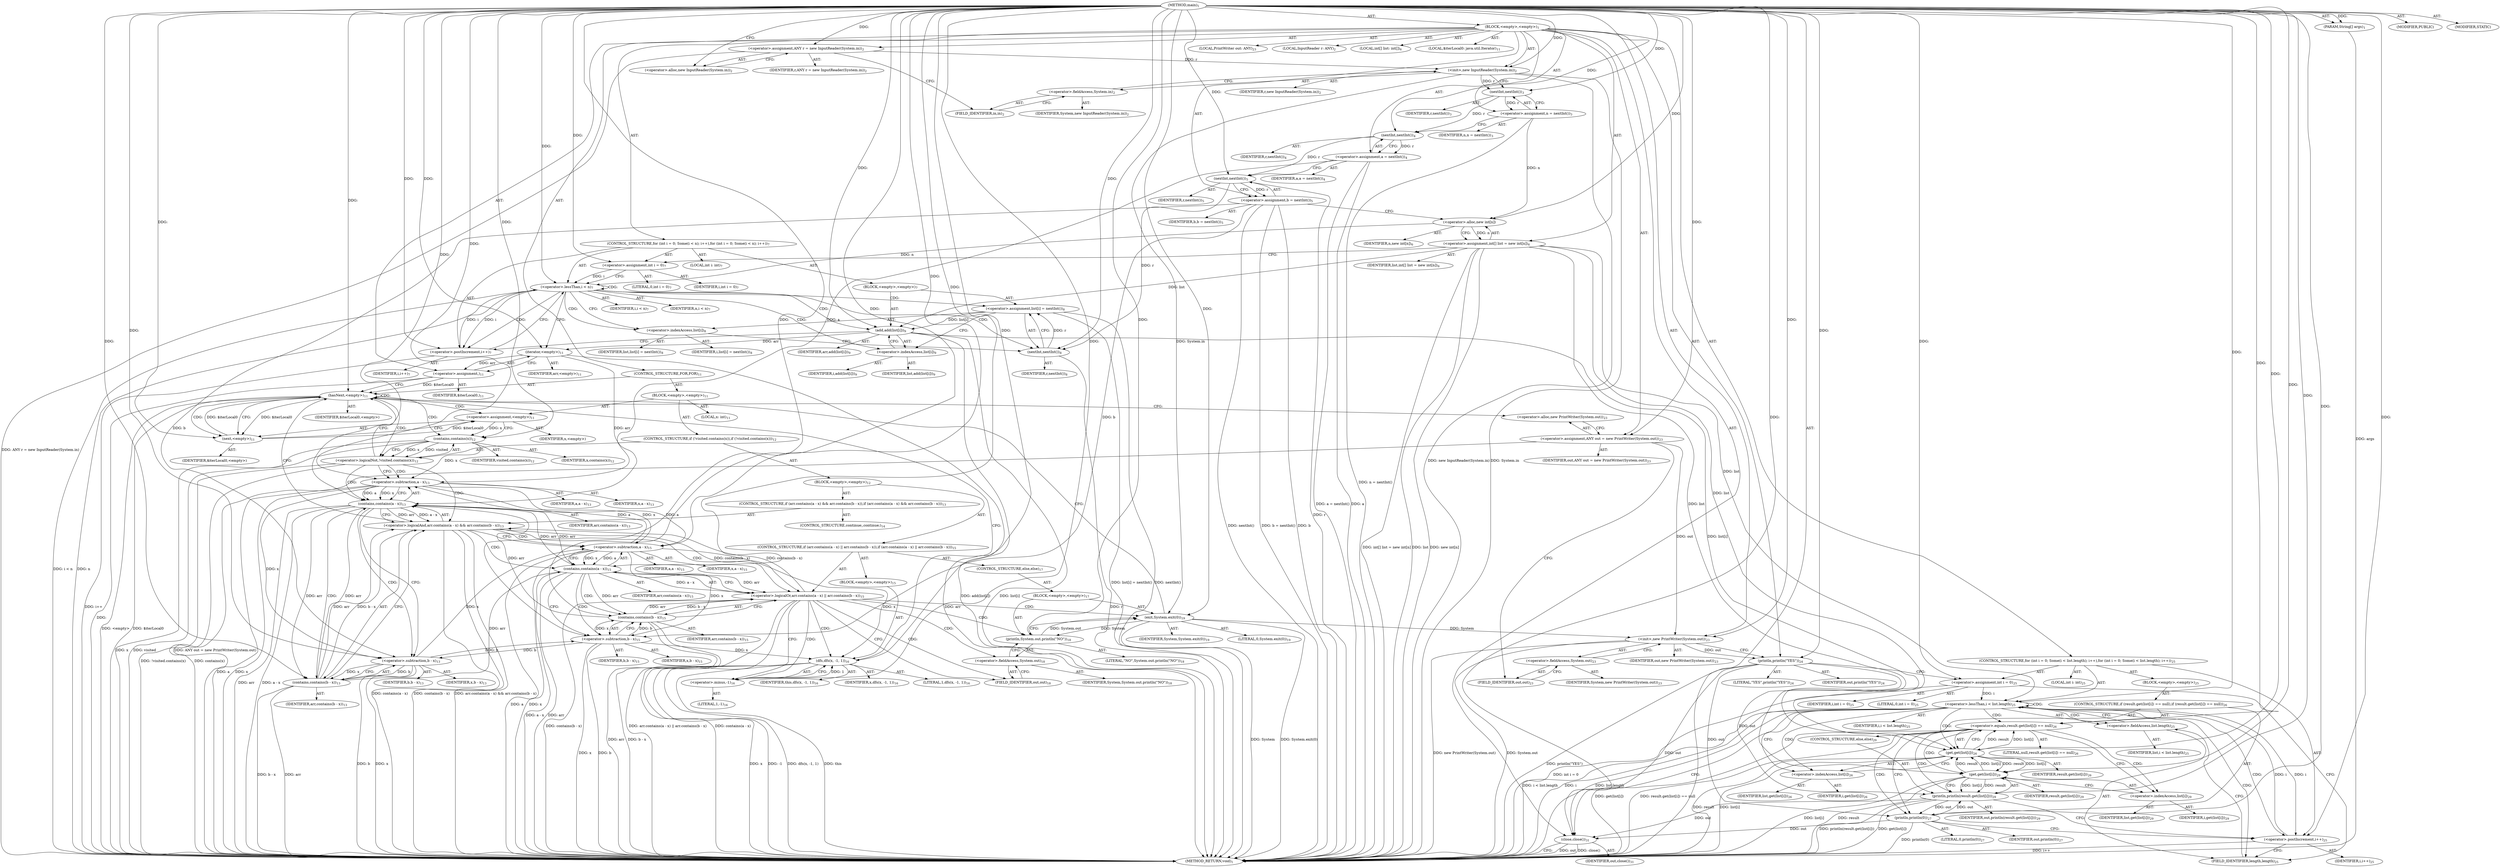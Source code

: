 digraph "main" {  
"21" [label = <(METHOD,main)<SUB>1</SUB>> ]
"22" [label = <(PARAM,String[] args)<SUB>1</SUB>> ]
"23" [label = <(BLOCK,&lt;empty&gt;,&lt;empty&gt;)<SUB>1</SUB>> ]
"4" [label = <(LOCAL,InputReader r: ANY)<SUB>2</SUB>> ]
"24" [label = <(&lt;operator&gt;.assignment,ANY r = new InputReader(System.in))<SUB>2</SUB>> ]
"25" [label = <(IDENTIFIER,r,ANY r = new InputReader(System.in))<SUB>2</SUB>> ]
"26" [label = <(&lt;operator&gt;.alloc,new InputReader(System.in))<SUB>2</SUB>> ]
"27" [label = <(&lt;init&gt;,new InputReader(System.in))<SUB>2</SUB>> ]
"3" [label = <(IDENTIFIER,r,new InputReader(System.in))<SUB>2</SUB>> ]
"28" [label = <(&lt;operator&gt;.fieldAccess,System.in)<SUB>2</SUB>> ]
"29" [label = <(IDENTIFIER,System,new InputReader(System.in))<SUB>2</SUB>> ]
"30" [label = <(FIELD_IDENTIFIER,in,in)<SUB>2</SUB>> ]
"31" [label = <(&lt;operator&gt;.assignment,n = nextInt())<SUB>3</SUB>> ]
"32" [label = <(IDENTIFIER,n,n = nextInt())<SUB>3</SUB>> ]
"33" [label = <(nextInt,nextInt())<SUB>3</SUB>> ]
"34" [label = <(IDENTIFIER,r,nextInt())<SUB>3</SUB>> ]
"35" [label = <(&lt;operator&gt;.assignment,a = nextInt())<SUB>4</SUB>> ]
"36" [label = <(IDENTIFIER,a,a = nextInt())<SUB>4</SUB>> ]
"37" [label = <(nextInt,nextInt())<SUB>4</SUB>> ]
"38" [label = <(IDENTIFIER,r,nextInt())<SUB>4</SUB>> ]
"39" [label = <(&lt;operator&gt;.assignment,b = nextInt())<SUB>5</SUB>> ]
"40" [label = <(IDENTIFIER,b,b = nextInt())<SUB>5</SUB>> ]
"41" [label = <(nextInt,nextInt())<SUB>5</SUB>> ]
"42" [label = <(IDENTIFIER,r,nextInt())<SUB>5</SUB>> ]
"43" [label = <(LOCAL,int[] list: int[])<SUB>6</SUB>> ]
"44" [label = <(&lt;operator&gt;.assignment,int[] list = new int[n])<SUB>6</SUB>> ]
"45" [label = <(IDENTIFIER,list,int[] list = new int[n])<SUB>6</SUB>> ]
"46" [label = <(&lt;operator&gt;.alloc,new int[n])> ]
"47" [label = <(IDENTIFIER,n,new int[n])<SUB>6</SUB>> ]
"48" [label = <(CONTROL_STRUCTURE,for (int i = 0; Some(i &lt; n); i++),for (int i = 0; Some(i &lt; n); i++))<SUB>7</SUB>> ]
"49" [label = <(LOCAL,int i: int)<SUB>7</SUB>> ]
"50" [label = <(&lt;operator&gt;.assignment,int i = 0)<SUB>7</SUB>> ]
"51" [label = <(IDENTIFIER,i,int i = 0)<SUB>7</SUB>> ]
"52" [label = <(LITERAL,0,int i = 0)<SUB>7</SUB>> ]
"53" [label = <(&lt;operator&gt;.lessThan,i &lt; n)<SUB>7</SUB>> ]
"54" [label = <(IDENTIFIER,i,i &lt; n)<SUB>7</SUB>> ]
"55" [label = <(IDENTIFIER,n,i &lt; n)<SUB>7</SUB>> ]
"56" [label = <(&lt;operator&gt;.postIncrement,i++)<SUB>7</SUB>> ]
"57" [label = <(IDENTIFIER,i,i++)<SUB>7</SUB>> ]
"58" [label = <(BLOCK,&lt;empty&gt;,&lt;empty&gt;)<SUB>7</SUB>> ]
"59" [label = <(&lt;operator&gt;.assignment,list[i] = nextInt())<SUB>8</SUB>> ]
"60" [label = <(&lt;operator&gt;.indexAccess,list[i])<SUB>8</SUB>> ]
"61" [label = <(IDENTIFIER,list,list[i] = nextInt())<SUB>8</SUB>> ]
"62" [label = <(IDENTIFIER,i,list[i] = nextInt())<SUB>8</SUB>> ]
"63" [label = <(nextInt,nextInt())<SUB>8</SUB>> ]
"64" [label = <(IDENTIFIER,r,nextInt())<SUB>8</SUB>> ]
"65" [label = <(add,add(list[i]))<SUB>9</SUB>> ]
"66" [label = <(IDENTIFIER,arr,add(list[i]))<SUB>9</SUB>> ]
"67" [label = <(&lt;operator&gt;.indexAccess,list[i])<SUB>9</SUB>> ]
"68" [label = <(IDENTIFIER,list,add(list[i]))<SUB>9</SUB>> ]
"69" [label = <(IDENTIFIER,i,add(list[i]))<SUB>9</SUB>> ]
"70" [label = <(LOCAL,$iterLocal0: java.util.Iterator)<SUB>11</SUB>> ]
"71" [label = <(&lt;operator&gt;.assignment,)<SUB>11</SUB>> ]
"72" [label = <(IDENTIFIER,$iterLocal0,)<SUB>11</SUB>> ]
"73" [label = <(iterator,&lt;empty&gt;)<SUB>11</SUB>> ]
"74" [label = <(IDENTIFIER,arr,&lt;empty&gt;)<SUB>11</SUB>> ]
"75" [label = <(CONTROL_STRUCTURE,FOR,FOR)<SUB>11</SUB>> ]
"76" [label = <(hasNext,&lt;empty&gt;)<SUB>11</SUB>> ]
"77" [label = <(IDENTIFIER,$iterLocal0,&lt;empty&gt;)> ]
"78" [label = <(BLOCK,&lt;empty&gt;,&lt;empty&gt;)<SUB>11</SUB>> ]
"79" [label = <(LOCAL,x: int)<SUB>11</SUB>> ]
"80" [label = <(&lt;operator&gt;.assignment,&lt;empty&gt;)<SUB>11</SUB>> ]
"81" [label = <(IDENTIFIER,x,&lt;empty&gt;)> ]
"82" [label = <(next,&lt;empty&gt;)<SUB>11</SUB>> ]
"83" [label = <(IDENTIFIER,$iterLocal0,&lt;empty&gt;)> ]
"84" [label = <(CONTROL_STRUCTURE,if (!visited.contains(x)),if (!visited.contains(x)))<SUB>12</SUB>> ]
"85" [label = <(&lt;operator&gt;.logicalNot,!visited.contains(x))<SUB>12</SUB>> ]
"86" [label = <(contains,contains(x))<SUB>12</SUB>> ]
"87" [label = <(IDENTIFIER,visited,contains(x))<SUB>12</SUB>> ]
"88" [label = <(IDENTIFIER,x,contains(x))<SUB>12</SUB>> ]
"89" [label = <(BLOCK,&lt;empty&gt;,&lt;empty&gt;)<SUB>12</SUB>> ]
"90" [label = <(CONTROL_STRUCTURE,if (arr.contains(a - x) &amp;&amp; arr.contains(b - x)),if (arr.contains(a - x) &amp;&amp; arr.contains(b - x)))<SUB>13</SUB>> ]
"91" [label = <(&lt;operator&gt;.logicalAnd,arr.contains(a - x) &amp;&amp; arr.contains(b - x))<SUB>13</SUB>> ]
"92" [label = <(contains,contains(a - x))<SUB>13</SUB>> ]
"93" [label = <(IDENTIFIER,arr,contains(a - x))<SUB>13</SUB>> ]
"94" [label = <(&lt;operator&gt;.subtraction,a - x)<SUB>13</SUB>> ]
"95" [label = <(IDENTIFIER,a,a - x)<SUB>13</SUB>> ]
"96" [label = <(IDENTIFIER,x,a - x)<SUB>13</SUB>> ]
"97" [label = <(contains,contains(b - x))<SUB>13</SUB>> ]
"98" [label = <(IDENTIFIER,arr,contains(b - x))<SUB>13</SUB>> ]
"99" [label = <(&lt;operator&gt;.subtraction,b - x)<SUB>13</SUB>> ]
"100" [label = <(IDENTIFIER,b,b - x)<SUB>13</SUB>> ]
"101" [label = <(IDENTIFIER,x,b - x)<SUB>13</SUB>> ]
"102" [label = <(CONTROL_STRUCTURE,continue;,continue;)<SUB>14</SUB>> ]
"103" [label = <(CONTROL_STRUCTURE,if (arr.contains(a - x) || arr.contains(b - x)),if (arr.contains(a - x) || arr.contains(b - x)))<SUB>15</SUB>> ]
"104" [label = <(&lt;operator&gt;.logicalOr,arr.contains(a - x) || arr.contains(b - x))<SUB>15</SUB>> ]
"105" [label = <(contains,contains(a - x))<SUB>15</SUB>> ]
"106" [label = <(IDENTIFIER,arr,contains(a - x))<SUB>15</SUB>> ]
"107" [label = <(&lt;operator&gt;.subtraction,a - x)<SUB>15</SUB>> ]
"108" [label = <(IDENTIFIER,a,a - x)<SUB>15</SUB>> ]
"109" [label = <(IDENTIFIER,x,a - x)<SUB>15</SUB>> ]
"110" [label = <(contains,contains(b - x))<SUB>15</SUB>> ]
"111" [label = <(IDENTIFIER,arr,contains(b - x))<SUB>15</SUB>> ]
"112" [label = <(&lt;operator&gt;.subtraction,b - x)<SUB>15</SUB>> ]
"113" [label = <(IDENTIFIER,b,b - x)<SUB>15</SUB>> ]
"114" [label = <(IDENTIFIER,x,b - x)<SUB>15</SUB>> ]
"115" [label = <(BLOCK,&lt;empty&gt;,&lt;empty&gt;)<SUB>15</SUB>> ]
"116" [label = <(dfs,dfs(x, -1, 1))<SUB>16</SUB>> ]
"117" [label = <(IDENTIFIER,this,dfs(x, -1, 1))<SUB>16</SUB>> ]
"118" [label = <(IDENTIFIER,x,dfs(x, -1, 1))<SUB>16</SUB>> ]
"119" [label = <(&lt;operator&gt;.minus,-1)<SUB>16</SUB>> ]
"120" [label = <(LITERAL,1,-1)<SUB>16</SUB>> ]
"121" [label = <(LITERAL,1,dfs(x, -1, 1))<SUB>16</SUB>> ]
"122" [label = <(CONTROL_STRUCTURE,else,else)<SUB>17</SUB>> ]
"123" [label = <(BLOCK,&lt;empty&gt;,&lt;empty&gt;)<SUB>17</SUB>> ]
"124" [label = <(println,System.out.println(&quot;NO&quot;))<SUB>18</SUB>> ]
"125" [label = <(&lt;operator&gt;.fieldAccess,System.out)<SUB>18</SUB>> ]
"126" [label = <(IDENTIFIER,System,System.out.println(&quot;NO&quot;))<SUB>18</SUB>> ]
"127" [label = <(FIELD_IDENTIFIER,out,out)<SUB>18</SUB>> ]
"128" [label = <(LITERAL,&quot;NO&quot;,System.out.println(&quot;NO&quot;))<SUB>18</SUB>> ]
"129" [label = <(exit,System.exit(0))<SUB>19</SUB>> ]
"130" [label = <(IDENTIFIER,System,System.exit(0))<SUB>19</SUB>> ]
"131" [label = <(LITERAL,0,System.exit(0))<SUB>19</SUB>> ]
"6" [label = <(LOCAL,PrintWriter out: ANY)<SUB>23</SUB>> ]
"132" [label = <(&lt;operator&gt;.assignment,ANY out = new PrintWriter(System.out))<SUB>23</SUB>> ]
"133" [label = <(IDENTIFIER,out,ANY out = new PrintWriter(System.out))<SUB>23</SUB>> ]
"134" [label = <(&lt;operator&gt;.alloc,new PrintWriter(System.out))<SUB>23</SUB>> ]
"135" [label = <(&lt;init&gt;,new PrintWriter(System.out))<SUB>23</SUB>> ]
"5" [label = <(IDENTIFIER,out,new PrintWriter(System.out))<SUB>23</SUB>> ]
"136" [label = <(&lt;operator&gt;.fieldAccess,System.out)<SUB>23</SUB>> ]
"137" [label = <(IDENTIFIER,System,new PrintWriter(System.out))<SUB>23</SUB>> ]
"138" [label = <(FIELD_IDENTIFIER,out,out)<SUB>23</SUB>> ]
"139" [label = <(println,println(&quot;YES&quot;))<SUB>24</SUB>> ]
"140" [label = <(IDENTIFIER,out,println(&quot;YES&quot;))<SUB>24</SUB>> ]
"141" [label = <(LITERAL,&quot;YES&quot;,println(&quot;YES&quot;))<SUB>24</SUB>> ]
"142" [label = <(CONTROL_STRUCTURE,for (int i = 0; Some(i &lt; list.length); i++),for (int i = 0; Some(i &lt; list.length); i++))<SUB>25</SUB>> ]
"143" [label = <(LOCAL,int i: int)<SUB>25</SUB>> ]
"144" [label = <(&lt;operator&gt;.assignment,int i = 0)<SUB>25</SUB>> ]
"145" [label = <(IDENTIFIER,i,int i = 0)<SUB>25</SUB>> ]
"146" [label = <(LITERAL,0,int i = 0)<SUB>25</SUB>> ]
"147" [label = <(&lt;operator&gt;.lessThan,i &lt; list.length)<SUB>25</SUB>> ]
"148" [label = <(IDENTIFIER,i,i &lt; list.length)<SUB>25</SUB>> ]
"149" [label = <(&lt;operator&gt;.fieldAccess,list.length)<SUB>25</SUB>> ]
"150" [label = <(IDENTIFIER,list,i &lt; list.length)<SUB>25</SUB>> ]
"151" [label = <(FIELD_IDENTIFIER,length,length)<SUB>25</SUB>> ]
"152" [label = <(&lt;operator&gt;.postIncrement,i++)<SUB>25</SUB>> ]
"153" [label = <(IDENTIFIER,i,i++)<SUB>25</SUB>> ]
"154" [label = <(BLOCK,&lt;empty&gt;,&lt;empty&gt;)<SUB>25</SUB>> ]
"155" [label = <(CONTROL_STRUCTURE,if (result.get(list[i]) == null),if (result.get(list[i]) == null))<SUB>26</SUB>> ]
"156" [label = <(&lt;operator&gt;.equals,result.get(list[i]) == null)<SUB>26</SUB>> ]
"157" [label = <(get,get(list[i]))<SUB>26</SUB>> ]
"158" [label = <(IDENTIFIER,result,get(list[i]))<SUB>26</SUB>> ]
"159" [label = <(&lt;operator&gt;.indexAccess,list[i])<SUB>26</SUB>> ]
"160" [label = <(IDENTIFIER,list,get(list[i]))<SUB>26</SUB>> ]
"161" [label = <(IDENTIFIER,i,get(list[i]))<SUB>26</SUB>> ]
"162" [label = <(LITERAL,null,result.get(list[i]) == null)<SUB>26</SUB>> ]
"163" [label = <(println,println(0))<SUB>27</SUB>> ]
"164" [label = <(IDENTIFIER,out,println(0))<SUB>27</SUB>> ]
"165" [label = <(LITERAL,0,println(0))<SUB>27</SUB>> ]
"166" [label = <(CONTROL_STRUCTURE,else,else)<SUB>29</SUB>> ]
"167" [label = <(println,println(result.get(list[i])))<SUB>29</SUB>> ]
"168" [label = <(IDENTIFIER,out,println(result.get(list[i])))<SUB>29</SUB>> ]
"169" [label = <(get,get(list[i]))<SUB>29</SUB>> ]
"170" [label = <(IDENTIFIER,result,get(list[i]))<SUB>29</SUB>> ]
"171" [label = <(&lt;operator&gt;.indexAccess,list[i])<SUB>29</SUB>> ]
"172" [label = <(IDENTIFIER,list,get(list[i]))<SUB>29</SUB>> ]
"173" [label = <(IDENTIFIER,i,get(list[i]))<SUB>29</SUB>> ]
"174" [label = <(close,close())<SUB>31</SUB>> ]
"175" [label = <(IDENTIFIER,out,close())<SUB>31</SUB>> ]
"176" [label = <(MODIFIER,PUBLIC)> ]
"177" [label = <(MODIFIER,STATIC)> ]
"178" [label = <(METHOD_RETURN,void)<SUB>1</SUB>> ]
  "21" -> "22"  [ label = "AST: "] 
  "21" -> "23"  [ label = "AST: "] 
  "21" -> "176"  [ label = "AST: "] 
  "21" -> "177"  [ label = "AST: "] 
  "21" -> "178"  [ label = "AST: "] 
  "23" -> "4"  [ label = "AST: "] 
  "23" -> "24"  [ label = "AST: "] 
  "23" -> "27"  [ label = "AST: "] 
  "23" -> "31"  [ label = "AST: "] 
  "23" -> "35"  [ label = "AST: "] 
  "23" -> "39"  [ label = "AST: "] 
  "23" -> "43"  [ label = "AST: "] 
  "23" -> "44"  [ label = "AST: "] 
  "23" -> "48"  [ label = "AST: "] 
  "23" -> "70"  [ label = "AST: "] 
  "23" -> "71"  [ label = "AST: "] 
  "23" -> "75"  [ label = "AST: "] 
  "23" -> "6"  [ label = "AST: "] 
  "23" -> "132"  [ label = "AST: "] 
  "23" -> "135"  [ label = "AST: "] 
  "23" -> "139"  [ label = "AST: "] 
  "23" -> "142"  [ label = "AST: "] 
  "23" -> "174"  [ label = "AST: "] 
  "24" -> "25"  [ label = "AST: "] 
  "24" -> "26"  [ label = "AST: "] 
  "27" -> "3"  [ label = "AST: "] 
  "27" -> "28"  [ label = "AST: "] 
  "28" -> "29"  [ label = "AST: "] 
  "28" -> "30"  [ label = "AST: "] 
  "31" -> "32"  [ label = "AST: "] 
  "31" -> "33"  [ label = "AST: "] 
  "33" -> "34"  [ label = "AST: "] 
  "35" -> "36"  [ label = "AST: "] 
  "35" -> "37"  [ label = "AST: "] 
  "37" -> "38"  [ label = "AST: "] 
  "39" -> "40"  [ label = "AST: "] 
  "39" -> "41"  [ label = "AST: "] 
  "41" -> "42"  [ label = "AST: "] 
  "44" -> "45"  [ label = "AST: "] 
  "44" -> "46"  [ label = "AST: "] 
  "46" -> "47"  [ label = "AST: "] 
  "48" -> "49"  [ label = "AST: "] 
  "48" -> "50"  [ label = "AST: "] 
  "48" -> "53"  [ label = "AST: "] 
  "48" -> "56"  [ label = "AST: "] 
  "48" -> "58"  [ label = "AST: "] 
  "50" -> "51"  [ label = "AST: "] 
  "50" -> "52"  [ label = "AST: "] 
  "53" -> "54"  [ label = "AST: "] 
  "53" -> "55"  [ label = "AST: "] 
  "56" -> "57"  [ label = "AST: "] 
  "58" -> "59"  [ label = "AST: "] 
  "58" -> "65"  [ label = "AST: "] 
  "59" -> "60"  [ label = "AST: "] 
  "59" -> "63"  [ label = "AST: "] 
  "60" -> "61"  [ label = "AST: "] 
  "60" -> "62"  [ label = "AST: "] 
  "63" -> "64"  [ label = "AST: "] 
  "65" -> "66"  [ label = "AST: "] 
  "65" -> "67"  [ label = "AST: "] 
  "67" -> "68"  [ label = "AST: "] 
  "67" -> "69"  [ label = "AST: "] 
  "71" -> "72"  [ label = "AST: "] 
  "71" -> "73"  [ label = "AST: "] 
  "73" -> "74"  [ label = "AST: "] 
  "75" -> "76"  [ label = "AST: "] 
  "75" -> "78"  [ label = "AST: "] 
  "76" -> "77"  [ label = "AST: "] 
  "78" -> "79"  [ label = "AST: "] 
  "78" -> "80"  [ label = "AST: "] 
  "78" -> "84"  [ label = "AST: "] 
  "80" -> "81"  [ label = "AST: "] 
  "80" -> "82"  [ label = "AST: "] 
  "82" -> "83"  [ label = "AST: "] 
  "84" -> "85"  [ label = "AST: "] 
  "84" -> "89"  [ label = "AST: "] 
  "85" -> "86"  [ label = "AST: "] 
  "86" -> "87"  [ label = "AST: "] 
  "86" -> "88"  [ label = "AST: "] 
  "89" -> "90"  [ label = "AST: "] 
  "89" -> "103"  [ label = "AST: "] 
  "90" -> "91"  [ label = "AST: "] 
  "90" -> "102"  [ label = "AST: "] 
  "91" -> "92"  [ label = "AST: "] 
  "91" -> "97"  [ label = "AST: "] 
  "92" -> "93"  [ label = "AST: "] 
  "92" -> "94"  [ label = "AST: "] 
  "94" -> "95"  [ label = "AST: "] 
  "94" -> "96"  [ label = "AST: "] 
  "97" -> "98"  [ label = "AST: "] 
  "97" -> "99"  [ label = "AST: "] 
  "99" -> "100"  [ label = "AST: "] 
  "99" -> "101"  [ label = "AST: "] 
  "103" -> "104"  [ label = "AST: "] 
  "103" -> "115"  [ label = "AST: "] 
  "103" -> "122"  [ label = "AST: "] 
  "104" -> "105"  [ label = "AST: "] 
  "104" -> "110"  [ label = "AST: "] 
  "105" -> "106"  [ label = "AST: "] 
  "105" -> "107"  [ label = "AST: "] 
  "107" -> "108"  [ label = "AST: "] 
  "107" -> "109"  [ label = "AST: "] 
  "110" -> "111"  [ label = "AST: "] 
  "110" -> "112"  [ label = "AST: "] 
  "112" -> "113"  [ label = "AST: "] 
  "112" -> "114"  [ label = "AST: "] 
  "115" -> "116"  [ label = "AST: "] 
  "116" -> "117"  [ label = "AST: "] 
  "116" -> "118"  [ label = "AST: "] 
  "116" -> "119"  [ label = "AST: "] 
  "116" -> "121"  [ label = "AST: "] 
  "119" -> "120"  [ label = "AST: "] 
  "122" -> "123"  [ label = "AST: "] 
  "123" -> "124"  [ label = "AST: "] 
  "123" -> "129"  [ label = "AST: "] 
  "124" -> "125"  [ label = "AST: "] 
  "124" -> "128"  [ label = "AST: "] 
  "125" -> "126"  [ label = "AST: "] 
  "125" -> "127"  [ label = "AST: "] 
  "129" -> "130"  [ label = "AST: "] 
  "129" -> "131"  [ label = "AST: "] 
  "132" -> "133"  [ label = "AST: "] 
  "132" -> "134"  [ label = "AST: "] 
  "135" -> "5"  [ label = "AST: "] 
  "135" -> "136"  [ label = "AST: "] 
  "136" -> "137"  [ label = "AST: "] 
  "136" -> "138"  [ label = "AST: "] 
  "139" -> "140"  [ label = "AST: "] 
  "139" -> "141"  [ label = "AST: "] 
  "142" -> "143"  [ label = "AST: "] 
  "142" -> "144"  [ label = "AST: "] 
  "142" -> "147"  [ label = "AST: "] 
  "142" -> "152"  [ label = "AST: "] 
  "142" -> "154"  [ label = "AST: "] 
  "144" -> "145"  [ label = "AST: "] 
  "144" -> "146"  [ label = "AST: "] 
  "147" -> "148"  [ label = "AST: "] 
  "147" -> "149"  [ label = "AST: "] 
  "149" -> "150"  [ label = "AST: "] 
  "149" -> "151"  [ label = "AST: "] 
  "152" -> "153"  [ label = "AST: "] 
  "154" -> "155"  [ label = "AST: "] 
  "155" -> "156"  [ label = "AST: "] 
  "155" -> "163"  [ label = "AST: "] 
  "155" -> "166"  [ label = "AST: "] 
  "156" -> "157"  [ label = "AST: "] 
  "156" -> "162"  [ label = "AST: "] 
  "157" -> "158"  [ label = "AST: "] 
  "157" -> "159"  [ label = "AST: "] 
  "159" -> "160"  [ label = "AST: "] 
  "159" -> "161"  [ label = "AST: "] 
  "163" -> "164"  [ label = "AST: "] 
  "163" -> "165"  [ label = "AST: "] 
  "166" -> "167"  [ label = "AST: "] 
  "167" -> "168"  [ label = "AST: "] 
  "167" -> "169"  [ label = "AST: "] 
  "169" -> "170"  [ label = "AST: "] 
  "169" -> "171"  [ label = "AST: "] 
  "171" -> "172"  [ label = "AST: "] 
  "171" -> "173"  [ label = "AST: "] 
  "174" -> "175"  [ label = "AST: "] 
  "24" -> "30"  [ label = "CFG: "] 
  "27" -> "33"  [ label = "CFG: "] 
  "31" -> "37"  [ label = "CFG: "] 
  "35" -> "41"  [ label = "CFG: "] 
  "39" -> "46"  [ label = "CFG: "] 
  "44" -> "50"  [ label = "CFG: "] 
  "71" -> "76"  [ label = "CFG: "] 
  "132" -> "138"  [ label = "CFG: "] 
  "135" -> "139"  [ label = "CFG: "] 
  "139" -> "144"  [ label = "CFG: "] 
  "174" -> "178"  [ label = "CFG: "] 
  "26" -> "24"  [ label = "CFG: "] 
  "28" -> "27"  [ label = "CFG: "] 
  "33" -> "31"  [ label = "CFG: "] 
  "37" -> "35"  [ label = "CFG: "] 
  "41" -> "39"  [ label = "CFG: "] 
  "46" -> "44"  [ label = "CFG: "] 
  "50" -> "53"  [ label = "CFG: "] 
  "53" -> "60"  [ label = "CFG: "] 
  "53" -> "73"  [ label = "CFG: "] 
  "56" -> "53"  [ label = "CFG: "] 
  "73" -> "71"  [ label = "CFG: "] 
  "76" -> "82"  [ label = "CFG: "] 
  "76" -> "134"  [ label = "CFG: "] 
  "134" -> "132"  [ label = "CFG: "] 
  "136" -> "135"  [ label = "CFG: "] 
  "144" -> "151"  [ label = "CFG: "] 
  "147" -> "159"  [ label = "CFG: "] 
  "147" -> "174"  [ label = "CFG: "] 
  "152" -> "151"  [ label = "CFG: "] 
  "30" -> "28"  [ label = "CFG: "] 
  "59" -> "67"  [ label = "CFG: "] 
  "65" -> "56"  [ label = "CFG: "] 
  "80" -> "86"  [ label = "CFG: "] 
  "138" -> "136"  [ label = "CFG: "] 
  "149" -> "147"  [ label = "CFG: "] 
  "60" -> "63"  [ label = "CFG: "] 
  "63" -> "59"  [ label = "CFG: "] 
  "67" -> "65"  [ label = "CFG: "] 
  "82" -> "80"  [ label = "CFG: "] 
  "85" -> "76"  [ label = "CFG: "] 
  "85" -> "94"  [ label = "CFG: "] 
  "151" -> "149"  [ label = "CFG: "] 
  "156" -> "163"  [ label = "CFG: "] 
  "156" -> "171"  [ label = "CFG: "] 
  "163" -> "152"  [ label = "CFG: "] 
  "86" -> "85"  [ label = "CFG: "] 
  "157" -> "156"  [ label = "CFG: "] 
  "167" -> "152"  [ label = "CFG: "] 
  "91" -> "76"  [ label = "CFG: "] 
  "91" -> "107"  [ label = "CFG: "] 
  "104" -> "119"  [ label = "CFG: "] 
  "104" -> "127"  [ label = "CFG: "] 
  "159" -> "157"  [ label = "CFG: "] 
  "169" -> "167"  [ label = "CFG: "] 
  "92" -> "91"  [ label = "CFG: "] 
  "92" -> "99"  [ label = "CFG: "] 
  "97" -> "91"  [ label = "CFG: "] 
  "105" -> "104"  [ label = "CFG: "] 
  "105" -> "112"  [ label = "CFG: "] 
  "110" -> "104"  [ label = "CFG: "] 
  "116" -> "76"  [ label = "CFG: "] 
  "171" -> "169"  [ label = "CFG: "] 
  "94" -> "92"  [ label = "CFG: "] 
  "99" -> "97"  [ label = "CFG: "] 
  "107" -> "105"  [ label = "CFG: "] 
  "112" -> "110"  [ label = "CFG: "] 
  "119" -> "116"  [ label = "CFG: "] 
  "124" -> "129"  [ label = "CFG: "] 
  "129" -> "76"  [ label = "CFG: "] 
  "125" -> "124"  [ label = "CFG: "] 
  "127" -> "125"  [ label = "CFG: "] 
  "21" -> "26"  [ label = "CFG: "] 
  "22" -> "178"  [ label = "DDG: args"] 
  "24" -> "178"  [ label = "DDG: ANY r = new InputReader(System.in)"] 
  "27" -> "178"  [ label = "DDG: System.in"] 
  "27" -> "178"  [ label = "DDG: new InputReader(System.in)"] 
  "31" -> "178"  [ label = "DDG: n = nextInt()"] 
  "35" -> "178"  [ label = "DDG: a"] 
  "35" -> "178"  [ label = "DDG: a = nextInt()"] 
  "39" -> "178"  [ label = "DDG: b"] 
  "41" -> "178"  [ label = "DDG: r"] 
  "39" -> "178"  [ label = "DDG: nextInt()"] 
  "39" -> "178"  [ label = "DDG: b = nextInt()"] 
  "44" -> "178"  [ label = "DDG: list"] 
  "44" -> "178"  [ label = "DDG: new int[n]"] 
  "44" -> "178"  [ label = "DDG: int[] list = new int[n]"] 
  "53" -> "178"  [ label = "DDG: n"] 
  "53" -> "178"  [ label = "DDG: i &lt; n"] 
  "73" -> "178"  [ label = "DDG: arr"] 
  "71" -> "178"  [ label = "DDG: "] 
  "76" -> "178"  [ label = "DDG: $iterLocal0"] 
  "76" -> "178"  [ label = "DDG: &lt;empty&gt;"] 
  "132" -> "178"  [ label = "DDG: ANY out = new PrintWriter(System.out)"] 
  "135" -> "178"  [ label = "DDG: System.out"] 
  "135" -> "178"  [ label = "DDG: new PrintWriter(System.out)"] 
  "139" -> "178"  [ label = "DDG: println(&quot;YES&quot;)"] 
  "144" -> "178"  [ label = "DDG: int i = 0"] 
  "147" -> "178"  [ label = "DDG: i"] 
  "147" -> "178"  [ label = "DDG: list.length"] 
  "147" -> "178"  [ label = "DDG: i &lt; list.length"] 
  "174" -> "178"  [ label = "DDG: out"] 
  "174" -> "178"  [ label = "DDG: close()"] 
  "157" -> "178"  [ label = "DDG: result"] 
  "157" -> "178"  [ label = "DDG: list[i]"] 
  "156" -> "178"  [ label = "DDG: get(list[i])"] 
  "156" -> "178"  [ label = "DDG: result.get(list[i]) == null"] 
  "169" -> "178"  [ label = "DDG: result"] 
  "169" -> "178"  [ label = "DDG: list[i]"] 
  "167" -> "178"  [ label = "DDG: get(list[i])"] 
  "167" -> "178"  [ label = "DDG: println(result.get(list[i]))"] 
  "163" -> "178"  [ label = "DDG: println(0)"] 
  "152" -> "178"  [ label = "DDG: i++"] 
  "86" -> "178"  [ label = "DDG: x"] 
  "85" -> "178"  [ label = "DDG: contains(x)"] 
  "85" -> "178"  [ label = "DDG: !visited.contains(x)"] 
  "92" -> "178"  [ label = "DDG: arr"] 
  "94" -> "178"  [ label = "DDG: a"] 
  "94" -> "178"  [ label = "DDG: x"] 
  "92" -> "178"  [ label = "DDG: a - x"] 
  "91" -> "178"  [ label = "DDG: contains(a - x)"] 
  "97" -> "178"  [ label = "DDG: arr"] 
  "99" -> "178"  [ label = "DDG: b"] 
  "99" -> "178"  [ label = "DDG: x"] 
  "97" -> "178"  [ label = "DDG: b - x"] 
  "91" -> "178"  [ label = "DDG: contains(b - x)"] 
  "91" -> "178"  [ label = "DDG: arr.contains(a - x) &amp;&amp; arr.contains(b - x)"] 
  "105" -> "178"  [ label = "DDG: arr"] 
  "107" -> "178"  [ label = "DDG: a"] 
  "107" -> "178"  [ label = "DDG: x"] 
  "105" -> "178"  [ label = "DDG: a - x"] 
  "104" -> "178"  [ label = "DDG: contains(a - x)"] 
  "110" -> "178"  [ label = "DDG: arr"] 
  "112" -> "178"  [ label = "DDG: b"] 
  "112" -> "178"  [ label = "DDG: x"] 
  "110" -> "178"  [ label = "DDG: b - x"] 
  "104" -> "178"  [ label = "DDG: contains(b - x)"] 
  "104" -> "178"  [ label = "DDG: arr.contains(a - x) || arr.contains(b - x)"] 
  "129" -> "178"  [ label = "DDG: System"] 
  "129" -> "178"  [ label = "DDG: System.exit(0)"] 
  "116" -> "178"  [ label = "DDG: x"] 
  "116" -> "178"  [ label = "DDG: -1"] 
  "116" -> "178"  [ label = "DDG: dfs(x, -1, 1)"] 
  "63" -> "178"  [ label = "DDG: r"] 
  "59" -> "178"  [ label = "DDG: nextInt()"] 
  "59" -> "178"  [ label = "DDG: list[i] = nextInt()"] 
  "65" -> "178"  [ label = "DDG: list[i]"] 
  "65" -> "178"  [ label = "DDG: add(list[i])"] 
  "56" -> "178"  [ label = "DDG: i++"] 
  "86" -> "178"  [ label = "DDG: visited"] 
  "116" -> "178"  [ label = "DDG: this"] 
  "21" -> "22"  [ label = "DDG: "] 
  "21" -> "24"  [ label = "DDG: "] 
  "33" -> "31"  [ label = "DDG: r"] 
  "37" -> "35"  [ label = "DDG: r"] 
  "41" -> "39"  [ label = "DDG: r"] 
  "46" -> "44"  [ label = "DDG: n"] 
  "73" -> "71"  [ label = "DDG: arr"] 
  "21" -> "132"  [ label = "DDG: "] 
  "24" -> "27"  [ label = "DDG: r"] 
  "21" -> "27"  [ label = "DDG: "] 
  "21" -> "50"  [ label = "DDG: "] 
  "132" -> "135"  [ label = "DDG: out"] 
  "21" -> "135"  [ label = "DDG: "] 
  "129" -> "135"  [ label = "DDG: System"] 
  "135" -> "139"  [ label = "DDG: out"] 
  "21" -> "139"  [ label = "DDG: "] 
  "21" -> "144"  [ label = "DDG: "] 
  "139" -> "174"  [ label = "DDG: out"] 
  "167" -> "174"  [ label = "DDG: out"] 
  "163" -> "174"  [ label = "DDG: out"] 
  "21" -> "174"  [ label = "DDG: "] 
  "27" -> "33"  [ label = "DDG: r"] 
  "21" -> "33"  [ label = "DDG: "] 
  "33" -> "37"  [ label = "DDG: r"] 
  "21" -> "37"  [ label = "DDG: "] 
  "37" -> "41"  [ label = "DDG: r"] 
  "21" -> "41"  [ label = "DDG: "] 
  "31" -> "46"  [ label = "DDG: n"] 
  "21" -> "46"  [ label = "DDG: "] 
  "50" -> "53"  [ label = "DDG: i"] 
  "56" -> "53"  [ label = "DDG: i"] 
  "21" -> "53"  [ label = "DDG: "] 
  "46" -> "53"  [ label = "DDG: n"] 
  "53" -> "56"  [ label = "DDG: i"] 
  "21" -> "56"  [ label = "DDG: "] 
  "63" -> "59"  [ label = "DDG: r"] 
  "65" -> "73"  [ label = "DDG: arr"] 
  "21" -> "73"  [ label = "DDG: "] 
  "71" -> "76"  [ label = "DDG: $iterLocal0"] 
  "82" -> "76"  [ label = "DDG: $iterLocal0"] 
  "21" -> "76"  [ label = "DDG: "] 
  "82" -> "80"  [ label = "DDG: $iterLocal0"] 
  "144" -> "147"  [ label = "DDG: i"] 
  "152" -> "147"  [ label = "DDG: i"] 
  "21" -> "147"  [ label = "DDG: "] 
  "44" -> "147"  [ label = "DDG: list"] 
  "147" -> "152"  [ label = "DDG: i"] 
  "21" -> "152"  [ label = "DDG: "] 
  "21" -> "65"  [ label = "DDG: "] 
  "44" -> "65"  [ label = "DDG: list"] 
  "59" -> "65"  [ label = "DDG: list[i]"] 
  "41" -> "63"  [ label = "DDG: r"] 
  "21" -> "63"  [ label = "DDG: "] 
  "76" -> "82"  [ label = "DDG: $iterLocal0"] 
  "21" -> "82"  [ label = "DDG: "] 
  "86" -> "85"  [ label = "DDG: visited"] 
  "86" -> "85"  [ label = "DDG: x"] 
  "157" -> "156"  [ label = "DDG: result"] 
  "157" -> "156"  [ label = "DDG: list[i]"] 
  "21" -> "156"  [ label = "DDG: "] 
  "139" -> "163"  [ label = "DDG: out"] 
  "167" -> "163"  [ label = "DDG: out"] 
  "21" -> "163"  [ label = "DDG: "] 
  "21" -> "86"  [ label = "DDG: "] 
  "80" -> "86"  [ label = "DDG: x"] 
  "169" -> "157"  [ label = "DDG: result"] 
  "21" -> "157"  [ label = "DDG: "] 
  "44" -> "157"  [ label = "DDG: list"] 
  "169" -> "157"  [ label = "DDG: list[i]"] 
  "65" -> "157"  [ label = "DDG: list[i]"] 
  "139" -> "167"  [ label = "DDG: out"] 
  "163" -> "167"  [ label = "DDG: out"] 
  "21" -> "167"  [ label = "DDG: "] 
  "169" -> "167"  [ label = "DDG: result"] 
  "169" -> "167"  [ label = "DDG: list[i]"] 
  "92" -> "91"  [ label = "DDG: arr"] 
  "92" -> "91"  [ label = "DDG: a - x"] 
  "104" -> "91"  [ label = "DDG: contains(b - x)"] 
  "97" -> "91"  [ label = "DDG: arr"] 
  "97" -> "91"  [ label = "DDG: b - x"] 
  "105" -> "104"  [ label = "DDG: arr"] 
  "105" -> "104"  [ label = "DDG: a - x"] 
  "110" -> "104"  [ label = "DDG: arr"] 
  "110" -> "104"  [ label = "DDG: b - x"] 
  "91" -> "104"  [ label = "DDG: contains(b - x)"] 
  "157" -> "169"  [ label = "DDG: result"] 
  "21" -> "169"  [ label = "DDG: "] 
  "44" -> "169"  [ label = "DDG: list"] 
  "157" -> "169"  [ label = "DDG: list[i]"] 
  "73" -> "92"  [ label = "DDG: arr"] 
  "97" -> "92"  [ label = "DDG: arr"] 
  "105" -> "92"  [ label = "DDG: arr"] 
  "110" -> "92"  [ label = "DDG: arr"] 
  "21" -> "92"  [ label = "DDG: "] 
  "94" -> "92"  [ label = "DDG: a"] 
  "94" -> "92"  [ label = "DDG: x"] 
  "92" -> "97"  [ label = "DDG: arr"] 
  "21" -> "97"  [ label = "DDG: "] 
  "99" -> "97"  [ label = "DDG: b"] 
  "99" -> "97"  [ label = "DDG: x"] 
  "92" -> "105"  [ label = "DDG: arr"] 
  "97" -> "105"  [ label = "DDG: arr"] 
  "21" -> "105"  [ label = "DDG: "] 
  "107" -> "105"  [ label = "DDG: a"] 
  "107" -> "105"  [ label = "DDG: x"] 
  "105" -> "110"  [ label = "DDG: arr"] 
  "21" -> "110"  [ label = "DDG: "] 
  "112" -> "110"  [ label = "DDG: b"] 
  "112" -> "110"  [ label = "DDG: x"] 
  "21" -> "116"  [ label = "DDG: "] 
  "107" -> "116"  [ label = "DDG: x"] 
  "112" -> "116"  [ label = "DDG: x"] 
  "119" -> "116"  [ label = "DDG: 1"] 
  "35" -> "94"  [ label = "DDG: a"] 
  "107" -> "94"  [ label = "DDG: a"] 
  "21" -> "94"  [ label = "DDG: "] 
  "86" -> "94"  [ label = "DDG: x"] 
  "39" -> "99"  [ label = "DDG: b"] 
  "112" -> "99"  [ label = "DDG: b"] 
  "21" -> "99"  [ label = "DDG: "] 
  "94" -> "99"  [ label = "DDG: x"] 
  "94" -> "107"  [ label = "DDG: a"] 
  "21" -> "107"  [ label = "DDG: "] 
  "94" -> "107"  [ label = "DDG: x"] 
  "99" -> "107"  [ label = "DDG: x"] 
  "39" -> "112"  [ label = "DDG: b"] 
  "99" -> "112"  [ label = "DDG: b"] 
  "21" -> "112"  [ label = "DDG: "] 
  "107" -> "112"  [ label = "DDG: x"] 
  "21" -> "119"  [ label = "DDG: "] 
  "129" -> "124"  [ label = "DDG: System"] 
  "21" -> "124"  [ label = "DDG: "] 
  "27" -> "129"  [ label = "DDG: System.in"] 
  "124" -> "129"  [ label = "DDG: System.out"] 
  "21" -> "129"  [ label = "DDG: "] 
  "53" -> "60"  [ label = "CDG: "] 
  "53" -> "56"  [ label = "CDG: "] 
  "53" -> "67"  [ label = "CDG: "] 
  "53" -> "65"  [ label = "CDG: "] 
  "53" -> "59"  [ label = "CDG: "] 
  "53" -> "53"  [ label = "CDG: "] 
  "53" -> "63"  [ label = "CDG: "] 
  "76" -> "85"  [ label = "CDG: "] 
  "76" -> "76"  [ label = "CDG: "] 
  "76" -> "82"  [ label = "CDG: "] 
  "76" -> "80"  [ label = "CDG: "] 
  "76" -> "86"  [ label = "CDG: "] 
  "147" -> "149"  [ label = "CDG: "] 
  "147" -> "151"  [ label = "CDG: "] 
  "147" -> "157"  [ label = "CDG: "] 
  "147" -> "159"  [ label = "CDG: "] 
  "147" -> "152"  [ label = "CDG: "] 
  "147" -> "147"  [ label = "CDG: "] 
  "147" -> "156"  [ label = "CDG: "] 
  "85" -> "94"  [ label = "CDG: "] 
  "85" -> "92"  [ label = "CDG: "] 
  "85" -> "91"  [ label = "CDG: "] 
  "156" -> "167"  [ label = "CDG: "] 
  "156" -> "169"  [ label = "CDG: "] 
  "156" -> "163"  [ label = "CDG: "] 
  "156" -> "171"  [ label = "CDG: "] 
  "91" -> "107"  [ label = "CDG: "] 
  "91" -> "104"  [ label = "CDG: "] 
  "91" -> "105"  [ label = "CDG: "] 
  "104" -> "116"  [ label = "CDG: "] 
  "104" -> "119"  [ label = "CDG: "] 
  "104" -> "129"  [ label = "CDG: "] 
  "104" -> "127"  [ label = "CDG: "] 
  "104" -> "124"  [ label = "CDG: "] 
  "104" -> "125"  [ label = "CDG: "] 
  "92" -> "99"  [ label = "CDG: "] 
  "92" -> "97"  [ label = "CDG: "] 
  "105" -> "112"  [ label = "CDG: "] 
  "105" -> "110"  [ label = "CDG: "] 
}
